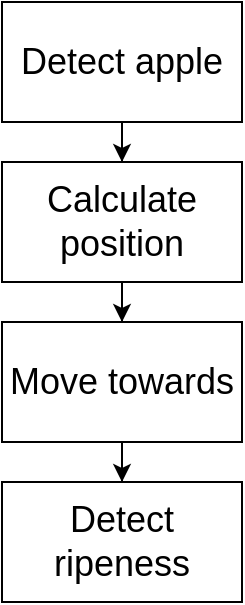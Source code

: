 <mxfile version="20.7.3" type="github">
  <diagram id="7JRRa1Dkf_-6LRbb3MUD" name="Page-1">
    <mxGraphModel dx="1434" dy="782" grid="1" gridSize="10" guides="1" tooltips="1" connect="1" arrows="1" fold="1" page="1" pageScale="1" pageWidth="850" pageHeight="1100" math="0" shadow="0">
      <root>
        <mxCell id="0" />
        <mxCell id="1" parent="0" />
        <mxCell id="huMU4PHEK6Nmot-dOmU4-4" value="" style="edgeStyle=orthogonalEdgeStyle;rounded=0;orthogonalLoop=1;jettySize=auto;html=1;fontSize=18;" edge="1" parent="1" source="huMU4PHEK6Nmot-dOmU4-1" target="huMU4PHEK6Nmot-dOmU4-3">
          <mxGeometry relative="1" as="geometry" />
        </mxCell>
        <mxCell id="huMU4PHEK6Nmot-dOmU4-1" value="&lt;font style=&quot;font-size: 18px;&quot;&gt;Detect apple&lt;/font&gt;" style="rounded=0;whiteSpace=wrap;html=1;" vertex="1" parent="1">
          <mxGeometry x="240" y="210" width="120" height="60" as="geometry" />
        </mxCell>
        <mxCell id="huMU4PHEK6Nmot-dOmU4-6" value="" style="edgeStyle=orthogonalEdgeStyle;rounded=0;orthogonalLoop=1;jettySize=auto;html=1;fontSize=18;" edge="1" parent="1" source="huMU4PHEK6Nmot-dOmU4-3" target="huMU4PHEK6Nmot-dOmU4-5">
          <mxGeometry relative="1" as="geometry" />
        </mxCell>
        <mxCell id="huMU4PHEK6Nmot-dOmU4-3" value="&lt;font style=&quot;font-size: 18px;&quot;&gt;Calculate position&lt;/font&gt;" style="rounded=0;whiteSpace=wrap;html=1;" vertex="1" parent="1">
          <mxGeometry x="240" y="290" width="120" height="60" as="geometry" />
        </mxCell>
        <mxCell id="huMU4PHEK6Nmot-dOmU4-8" value="" style="edgeStyle=orthogonalEdgeStyle;rounded=0;orthogonalLoop=1;jettySize=auto;html=1;fontSize=18;" edge="1" parent="1" source="huMU4PHEK6Nmot-dOmU4-5" target="huMU4PHEK6Nmot-dOmU4-7">
          <mxGeometry relative="1" as="geometry" />
        </mxCell>
        <mxCell id="huMU4PHEK6Nmot-dOmU4-5" value="&lt;font style=&quot;font-size: 18px;&quot;&gt;Move towards&lt;/font&gt;" style="rounded=0;whiteSpace=wrap;html=1;" vertex="1" parent="1">
          <mxGeometry x="240" y="370" width="120" height="60" as="geometry" />
        </mxCell>
        <mxCell id="huMU4PHEK6Nmot-dOmU4-7" value="&lt;font style=&quot;font-size: 18px;&quot;&gt;Detect ripeness&lt;/font&gt;" style="rounded=0;whiteSpace=wrap;html=1;" vertex="1" parent="1">
          <mxGeometry x="240" y="450" width="120" height="60" as="geometry" />
        </mxCell>
      </root>
    </mxGraphModel>
  </diagram>
</mxfile>
